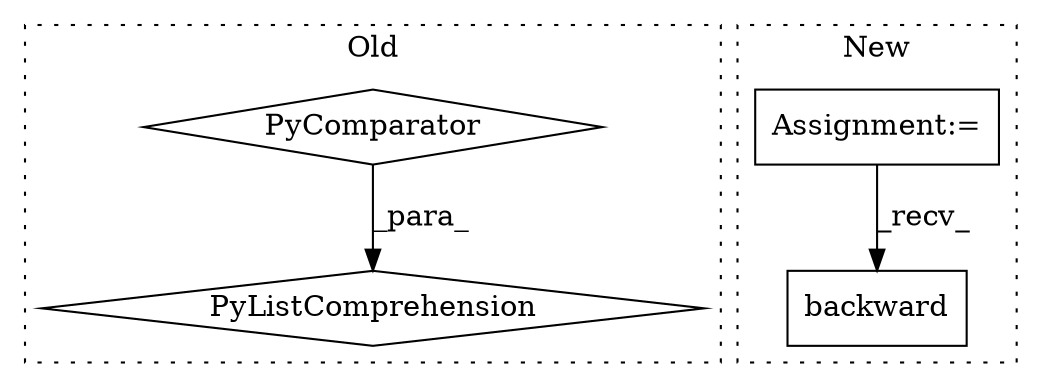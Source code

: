 digraph G {
subgraph cluster0 {
1 [label="PyComparator" a="113" s="11522" l="20" shape="diamond"];
3 [label="PyListComprehension" a="109" s="11578" l="152" shape="diamond"];
label = "Old";
style="dotted";
}
subgraph cluster1 {
2 [label="backward" a="32" s="11260" l="10" shape="box"];
4 [label="Assignment:=" a="7" s="11213" l="1" shape="box"];
label = "New";
style="dotted";
}
1 -> 3 [label="_para_"];
4 -> 2 [label="_recv_"];
}